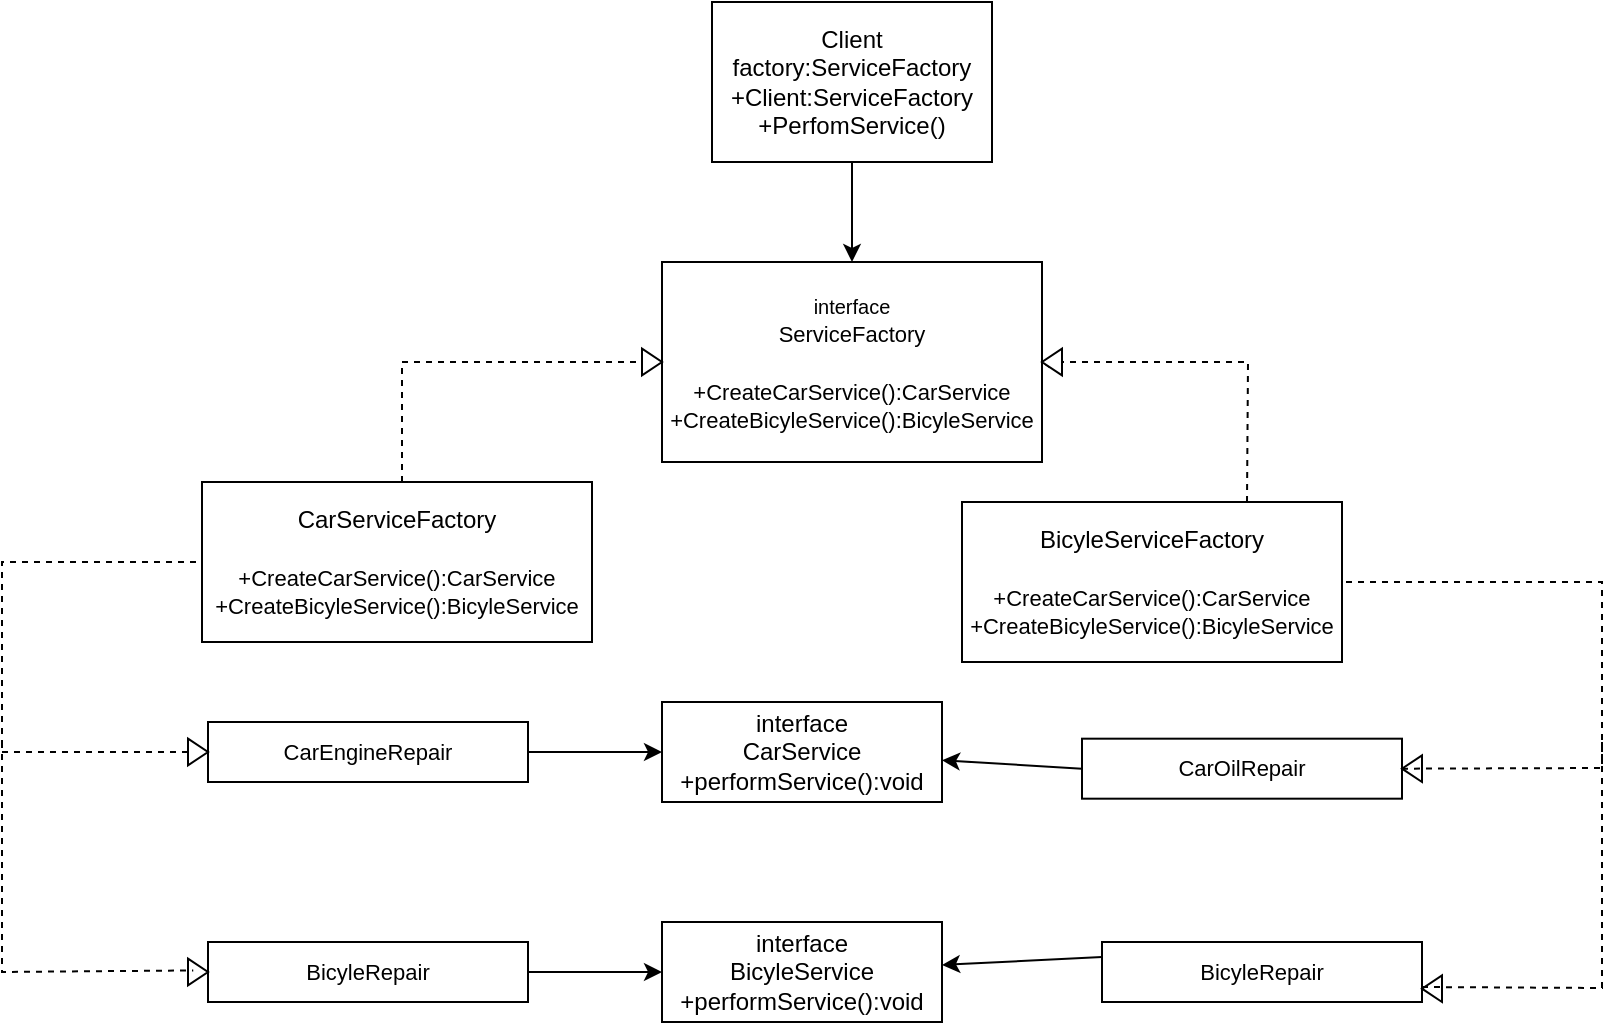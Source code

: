 <mxfile version="27.0.5">
  <diagram name="Trang-1" id="w5AbWpbjVQvUzp7F3cHn">
    <mxGraphModel dx="1693" dy="2059" grid="1" gridSize="10" guides="1" tooltips="1" connect="1" arrows="1" fold="1" page="1" pageScale="1" pageWidth="827" pageHeight="1169" math="0" shadow="0">
      <root>
        <mxCell id="0" />
        <mxCell id="1" parent="0" />
        <mxCell id="4_RhDtYP9sCT3sCQWThU-44" style="edgeStyle=none;rounded=0;orthogonalLoop=1;jettySize=auto;html=1;exitX=1;exitY=0.5;exitDx=0;exitDy=0;entryX=0;entryY=0.5;entryDx=0;entryDy=0;" edge="1" parent="1" source="KSIeV_VOO5f_KRZ-ujvA-1" target="4_RhDtYP9sCT3sCQWThU-39">
          <mxGeometry relative="1" as="geometry" />
        </mxCell>
        <mxCell id="KSIeV_VOO5f_KRZ-ujvA-1" value="&lt;span style=&quot;font-size: 11px;&quot;&gt;CarEngineRepair&lt;/span&gt;" style="rounded=0;whiteSpace=wrap;html=1;" parent="1" vertex="1">
          <mxGeometry x="333" y="130" width="160" height="30" as="geometry" />
        </mxCell>
        <mxCell id="Qe30km0hDxkmMOu-Ls59-4" value="&lt;font style=&quot;font-size: 10px;&quot;&gt;interface&lt;/font&gt;&lt;div&gt;&lt;font style=&quot;font-size: 11px;&quot;&gt;ServiceFactory&lt;/font&gt;&lt;/div&gt;&lt;div&gt;&lt;br&gt;&lt;/div&gt;&lt;div&gt;&lt;div&gt;&lt;span style=&quot;font-size: 11px;&quot;&gt;+CreateCarService():CarService&lt;/span&gt;&lt;br&gt;&lt;/div&gt;&lt;div&gt;&lt;span style=&quot;font-size: 11px;&quot;&gt;+CreateBicyleService():BicyleService&lt;/span&gt;&lt;span style=&quot;font-size: 11px;&quot;&gt;&lt;br&gt;&lt;/span&gt;&lt;/div&gt;&lt;/div&gt;" style="rounded=0;whiteSpace=wrap;html=1;" parent="1" vertex="1">
          <mxGeometry x="560" y="-100" width="190" height="100" as="geometry" />
        </mxCell>
        <mxCell id="Qe30km0hDxkmMOu-Ls59-9" value="&lt;div&gt;&lt;div&gt;CarServiceFactory&lt;/div&gt;&lt;div&gt;&lt;br&gt;&lt;/div&gt;&lt;div&gt;&lt;div&gt;&lt;span style=&quot;font-size: 11px;&quot;&gt;+CreateCarService():CarService&lt;/span&gt;&lt;br&gt;&lt;/div&gt;&lt;div&gt;&lt;span style=&quot;font-size: 11px;&quot;&gt;+CreateBicyleService():BicyleService&lt;/span&gt;&lt;/div&gt;&lt;/div&gt;&lt;/div&gt;" style="rounded=0;whiteSpace=wrap;html=1;" parent="1" vertex="1">
          <mxGeometry x="330" y="10" width="195" height="80" as="geometry" />
        </mxCell>
        <mxCell id="Qe30km0hDxkmMOu-Ls59-11" value="&lt;div&gt;&lt;div&gt;BicyleService&lt;span style=&quot;background-color: transparent;&quot;&gt;Factory&lt;/span&gt;&lt;/div&gt;&lt;div&gt;&lt;br&gt;&lt;/div&gt;&lt;div&gt;&lt;div&gt;&lt;div&gt;&lt;span style=&quot;font-size: 11px;&quot;&gt;+CreateCarService():CarService&lt;/span&gt;&lt;br&gt;&lt;/div&gt;&lt;div&gt;&lt;span style=&quot;font-size: 11px;&quot;&gt;+CreateBicyleService():BicyleService&lt;/span&gt;&lt;/div&gt;&lt;/div&gt;&lt;/div&gt;&lt;/div&gt;" style="rounded=0;whiteSpace=wrap;html=1;" parent="1" vertex="1">
          <mxGeometry x="710" y="20" width="190" height="80" as="geometry" />
        </mxCell>
        <mxCell id="Qe30km0hDxkmMOu-Ls59-13" value="" style="endArrow=none;dashed=1;html=1;dashPattern=1 3;strokeWidth=2;rounded=0;" parent="1" edge="1">
          <mxGeometry width="50" height="50" relative="1" as="geometry">
            <mxPoint x="400" y="100" as="sourcePoint" />
            <mxPoint x="400" y="100" as="targetPoint" />
          </mxGeometry>
        </mxCell>
        <mxCell id="Qe30km0hDxkmMOu-Ls59-37" value="&lt;div&gt;&lt;div&gt;Client&lt;/div&gt;&lt;div&gt;factory:ServiceFactory&lt;/div&gt;&lt;div&gt;+Client:ServiceFactory&lt;/div&gt;&lt;div&gt;+PerfomService()&lt;/div&gt;&lt;/div&gt;" style="rounded=0;whiteSpace=wrap;html=1;" parent="1" vertex="1">
          <mxGeometry x="585" y="-230" width="140" height="80" as="geometry" />
        </mxCell>
        <mxCell id="4_RhDtYP9sCT3sCQWThU-2" value="" style="endArrow=classic;html=1;rounded=0;exitX=0.5;exitY=1;exitDx=0;exitDy=0;" edge="1" parent="1" source="Qe30km0hDxkmMOu-Ls59-37" target="Qe30km0hDxkmMOu-Ls59-4">
          <mxGeometry width="50" height="50" relative="1" as="geometry">
            <mxPoint x="715" y="-90" as="sourcePoint" />
            <mxPoint x="545" y="-90" as="targetPoint" />
          </mxGeometry>
        </mxCell>
        <mxCell id="4_RhDtYP9sCT3sCQWThU-46" style="edgeStyle=none;rounded=0;orthogonalLoop=1;jettySize=auto;html=1;exitX=1;exitY=0.5;exitDx=0;exitDy=0;entryX=0;entryY=0.5;entryDx=0;entryDy=0;" edge="1" parent="1" source="4_RhDtYP9sCT3sCQWThU-11" target="4_RhDtYP9sCT3sCQWThU-42">
          <mxGeometry relative="1" as="geometry" />
        </mxCell>
        <mxCell id="4_RhDtYP9sCT3sCQWThU-11" value="&lt;span style=&quot;font-size: 11px;&quot;&gt;BicyleRepair&lt;/span&gt;" style="rounded=0;whiteSpace=wrap;html=1;" vertex="1" parent="1">
          <mxGeometry x="333" y="240" width="160" height="30" as="geometry" />
        </mxCell>
        <mxCell id="4_RhDtYP9sCT3sCQWThU-47" style="edgeStyle=none;rounded=0;orthogonalLoop=1;jettySize=auto;html=1;exitX=0;exitY=0.25;exitDx=0;exitDy=0;" edge="1" parent="1" source="4_RhDtYP9sCT3sCQWThU-12" target="4_RhDtYP9sCT3sCQWThU-42">
          <mxGeometry relative="1" as="geometry" />
        </mxCell>
        <mxCell id="4_RhDtYP9sCT3sCQWThU-12" value="&lt;span style=&quot;font-size: 11px;&quot;&gt;BicyleRepair&lt;/span&gt;" style="rounded=0;whiteSpace=wrap;html=1;" vertex="1" parent="1">
          <mxGeometry x="780" y="240" width="160" height="30" as="geometry" />
        </mxCell>
        <mxCell id="4_RhDtYP9sCT3sCQWThU-45" style="edgeStyle=none;rounded=0;orthogonalLoop=1;jettySize=auto;html=1;exitX=0;exitY=0.5;exitDx=0;exitDy=0;" edge="1" parent="1" source="4_RhDtYP9sCT3sCQWThU-13" target="4_RhDtYP9sCT3sCQWThU-39">
          <mxGeometry relative="1" as="geometry" />
        </mxCell>
        <mxCell id="4_RhDtYP9sCT3sCQWThU-13" value="&lt;span style=&quot;font-size: 11px;&quot;&gt;CarOilRepair&lt;/span&gt;" style="rounded=0;whiteSpace=wrap;html=1;" vertex="1" parent="1">
          <mxGeometry x="770" y="138.34" width="160" height="30" as="geometry" />
        </mxCell>
        <mxCell id="4_RhDtYP9sCT3sCQWThU-17" value="" style="endArrow=none;dashed=1;html=1;rounded=0;entryX=0;entryY=0.5;entryDx=0;entryDy=0;" edge="1" parent="1" target="Qe30km0hDxkmMOu-Ls59-4">
          <mxGeometry width="50" height="50" relative="1" as="geometry">
            <mxPoint x="430" y="10" as="sourcePoint" />
            <mxPoint x="480" y="-40" as="targetPoint" />
            <Array as="points">
              <mxPoint x="430" y="-50" />
            </Array>
          </mxGeometry>
        </mxCell>
        <mxCell id="4_RhDtYP9sCT3sCQWThU-19" value="" style="endArrow=none;dashed=1;html=1;rounded=0;entryX=1;entryY=0.5;entryDx=0;entryDy=0;exitX=0.75;exitY=0;exitDx=0;exitDy=0;" edge="1" parent="1" source="4_RhDtYP9sCT3sCQWThU-23" target="Qe30km0hDxkmMOu-Ls59-4">
          <mxGeometry width="50" height="50" relative="1" as="geometry">
            <mxPoint x="850" y="-20" as="sourcePoint" />
            <mxPoint x="980" y="-80" as="targetPoint" />
            <Array as="points" />
          </mxGeometry>
        </mxCell>
        <mxCell id="4_RhDtYP9sCT3sCQWThU-20" value="" style="triangle;whiteSpace=wrap;html=1;" vertex="1" parent="1">
          <mxGeometry x="550" y="-56.66" width="10" height="13.33" as="geometry" />
        </mxCell>
        <mxCell id="4_RhDtYP9sCT3sCQWThU-24" value="" style="endArrow=none;dashed=1;html=1;rounded=0;entryX=1;entryY=0.5;entryDx=0;entryDy=0;exitX=0.75;exitY=0;exitDx=0;exitDy=0;" edge="1" parent="1" source="Qe30km0hDxkmMOu-Ls59-11" target="4_RhDtYP9sCT3sCQWThU-23">
          <mxGeometry width="50" height="50" relative="1" as="geometry">
            <mxPoint x="853" y="20" as="sourcePoint" />
            <mxPoint x="750" y="-50" as="targetPoint" />
            <Array as="points">
              <mxPoint x="853" y="-50" />
            </Array>
          </mxGeometry>
        </mxCell>
        <mxCell id="4_RhDtYP9sCT3sCQWThU-23" value="" style="triangle;whiteSpace=wrap;html=1;direction=west;" vertex="1" parent="1">
          <mxGeometry x="750" y="-56.67" width="10" height="13.33" as="geometry" />
        </mxCell>
        <mxCell id="4_RhDtYP9sCT3sCQWThU-25" value="" style="triangle;whiteSpace=wrap;html=1;" vertex="1" parent="1">
          <mxGeometry x="323" y="138.34" width="10" height="13.33" as="geometry" />
        </mxCell>
        <mxCell id="4_RhDtYP9sCT3sCQWThU-26" value="" style="triangle;whiteSpace=wrap;html=1;" vertex="1" parent="1">
          <mxGeometry x="323" y="248.33" width="10" height="13.33" as="geometry" />
        </mxCell>
        <mxCell id="4_RhDtYP9sCT3sCQWThU-27" value="" style="triangle;whiteSpace=wrap;html=1;direction=west;" vertex="1" parent="1">
          <mxGeometry x="930" y="146.67" width="10" height="13.33" as="geometry" />
        </mxCell>
        <mxCell id="4_RhDtYP9sCT3sCQWThU-28" value="" style="triangle;whiteSpace=wrap;html=1;direction=west;" vertex="1" parent="1">
          <mxGeometry x="940" y="256.67" width="10" height="13.33" as="geometry" />
        </mxCell>
        <mxCell id="4_RhDtYP9sCT3sCQWThU-33" value="" style="endArrow=none;dashed=1;html=1;rounded=0;exitX=0;exitY=0.5;exitDx=0;exitDy=0;" edge="1" parent="1" source="4_RhDtYP9sCT3sCQWThU-25">
          <mxGeometry width="50" height="50" relative="1" as="geometry">
            <mxPoint x="280" y="100" as="sourcePoint" />
            <mxPoint x="330" y="50" as="targetPoint" />
            <Array as="points">
              <mxPoint x="230" y="145" />
              <mxPoint x="230" y="50" />
            </Array>
          </mxGeometry>
        </mxCell>
        <mxCell id="4_RhDtYP9sCT3sCQWThU-34" value="" style="endArrow=none;dashed=1;html=1;rounded=0;entryX=0.263;entryY=0.441;entryDx=0;entryDy=0;entryPerimeter=0;" edge="1" parent="1" target="4_RhDtYP9sCT3sCQWThU-26">
          <mxGeometry width="50" height="50" relative="1" as="geometry">
            <mxPoint x="230" y="140" as="sourcePoint" />
            <mxPoint x="330" y="260" as="targetPoint" />
            <Array as="points">
              <mxPoint x="230" y="255" />
            </Array>
          </mxGeometry>
        </mxCell>
        <mxCell id="4_RhDtYP9sCT3sCQWThU-35" value="" style="endArrow=none;dashed=1;html=1;rounded=0;entryX=1;entryY=0.5;entryDx=0;entryDy=0;exitX=1;exitY=0.5;exitDx=0;exitDy=0;" edge="1" parent="1" source="4_RhDtYP9sCT3sCQWThU-13" target="Qe30km0hDxkmMOu-Ls59-11">
          <mxGeometry width="50" height="50" relative="1" as="geometry">
            <mxPoint x="940" y="180" as="sourcePoint" />
            <mxPoint x="990" y="130" as="targetPoint" />
            <Array as="points">
              <mxPoint x="1030" y="153" />
              <mxPoint x="1030" y="60" />
              <mxPoint x="990" y="60" />
            </Array>
          </mxGeometry>
        </mxCell>
        <mxCell id="4_RhDtYP9sCT3sCQWThU-36" value="" style="endArrow=none;dashed=1;html=1;rounded=0;exitX=1;exitY=0.75;exitDx=0;exitDy=0;" edge="1" parent="1" source="4_RhDtYP9sCT3sCQWThU-12">
          <mxGeometry width="50" height="50" relative="1" as="geometry">
            <mxPoint x="940" y="221.67" as="sourcePoint" />
            <mxPoint x="1030" y="140" as="targetPoint" />
            <Array as="points">
              <mxPoint x="1030" y="263" />
            </Array>
          </mxGeometry>
        </mxCell>
        <mxCell id="4_RhDtYP9sCT3sCQWThU-39" value="interface&lt;div&gt;CarService&lt;/div&gt;&lt;div&gt;+performService():void&lt;/div&gt;" style="rounded=0;whiteSpace=wrap;html=1;" vertex="1" parent="1">
          <mxGeometry x="560" y="120" width="140" height="50" as="geometry" />
        </mxCell>
        <mxCell id="4_RhDtYP9sCT3sCQWThU-42" value="interface&lt;div&gt;BicyleService&lt;/div&gt;&lt;div&gt;+performService():void&lt;/div&gt;" style="rounded=0;whiteSpace=wrap;html=1;" vertex="1" parent="1">
          <mxGeometry x="560" y="230" width="140" height="50" as="geometry" />
        </mxCell>
      </root>
    </mxGraphModel>
  </diagram>
</mxfile>
